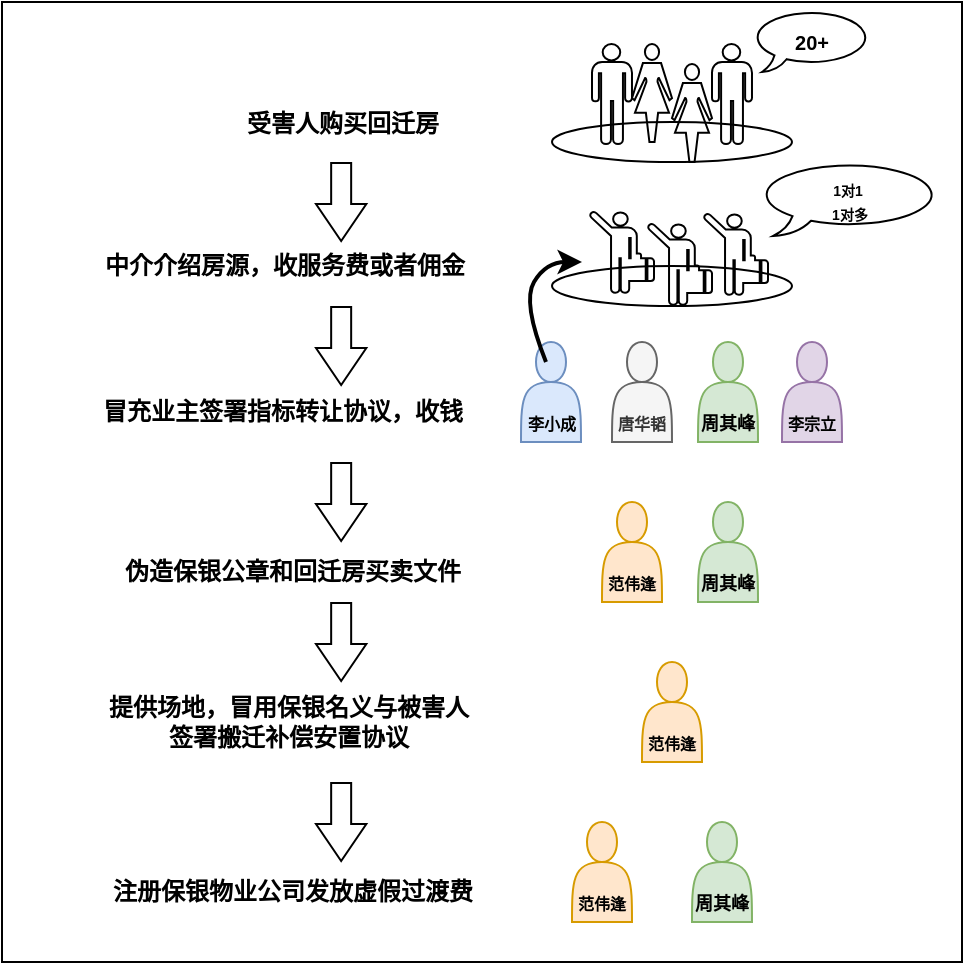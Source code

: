 <mxfile version="20.8.5" type="github">
  <diagram id="nMY7_8F1BtrzsAjcgdW9" name="第 1 页">
    <mxGraphModel dx="875" dy="435" grid="1" gridSize="10" guides="1" tooltips="1" connect="1" arrows="1" fold="1" page="1" pageScale="1" pageWidth="827" pageHeight="1169" math="0" shadow="0">
      <root>
        <mxCell id="0" />
        <mxCell id="1" parent="0" />
        <mxCell id="qC7QsjY16g4wpngSqHru-120" value="" style="whiteSpace=wrap;html=1;aspect=fixed;strokeColor=default;fontSize=10;fillColor=none;" parent="1" vertex="1">
          <mxGeometry x="80" y="120" width="480" height="480" as="geometry" />
        </mxCell>
        <mxCell id="qC7QsjY16g4wpngSqHru-4" value="" style="ellipse;whiteSpace=wrap;html=1;" parent="1" vertex="1">
          <mxGeometry x="355" y="180" width="120" height="20" as="geometry" />
        </mxCell>
        <mxCell id="qC7QsjY16g4wpngSqHru-18" value="&lt;b&gt;受害人&lt;/b&gt;&lt;b style=&quot;border-color: var(--border-color);&quot;&gt;购买回迁房&lt;/b&gt;&lt;b&gt;&lt;br&gt;&lt;/b&gt;" style="text;html=1;align=center;verticalAlign=middle;resizable=0;points=[];autosize=1;strokeColor=none;fillColor=none;" parent="1" vertex="1">
          <mxGeometry x="190" y="165.5" width="120" height="30" as="geometry" />
        </mxCell>
        <mxCell id="qC7QsjY16g4wpngSqHru-20" value="&lt;b&gt;中介介绍房源，收服务费或者佣金&lt;/b&gt;" style="text;html=1;align=center;verticalAlign=middle;resizable=0;points=[];autosize=1;strokeColor=none;fillColor=none;" parent="1" vertex="1">
          <mxGeometry x="121" y="237" width="200" height="30" as="geometry" />
        </mxCell>
        <mxCell id="qC7QsjY16g4wpngSqHru-43" value="" style="shape=mxgraph.signs.people.man_1;html=1;pointerEvents=1;fillColor=none;strokeColor=default;verticalLabelPosition=bottom;verticalAlign=top;align=center;sketch=0;" parent="1" vertex="1">
          <mxGeometry x="375" y="141" width="20" height="50" as="geometry" />
        </mxCell>
        <mxCell id="qC7QsjY16g4wpngSqHru-44" value="" style="shape=mxgraph.signs.people.woman_2;html=1;pointerEvents=1;fillColor=none;strokeColor=default;verticalLabelPosition=bottom;verticalAlign=top;align=center;sketch=0;" parent="1" vertex="1">
          <mxGeometry x="395" y="141" width="20" height="49" as="geometry" />
        </mxCell>
        <mxCell id="qC7QsjY16g4wpngSqHru-46" value="" style="shape=mxgraph.signs.people.woman_2;html=1;pointerEvents=1;fillColor=none;strokeColor=default;verticalLabelPosition=bottom;verticalAlign=top;align=center;sketch=0;" parent="1" vertex="1">
          <mxGeometry x="415" y="151" width="20" height="49" as="geometry" />
        </mxCell>
        <mxCell id="qC7QsjY16g4wpngSqHru-47" value="" style="shape=mxgraph.signs.people.man_1;html=1;pointerEvents=1;fillColor=none;strokeColor=default;verticalLabelPosition=bottom;verticalAlign=top;align=center;sketch=0;" parent="1" vertex="1">
          <mxGeometry x="435" y="141" width="20" height="50" as="geometry" />
        </mxCell>
        <mxCell id="qC7QsjY16g4wpngSqHru-49" value="&lt;b&gt;&lt;br&gt;&lt;br&gt;&lt;font style=&quot;font-size: 8px;&quot;&gt;李小成&lt;/font&gt;&lt;/b&gt;" style="shape=actor;whiteSpace=wrap;html=1;fillColor=#dae8fc;strokeColor=#6c8ebf;" parent="1" vertex="1">
          <mxGeometry x="339.5" y="290" width="30" height="50" as="geometry" />
        </mxCell>
        <mxCell id="qC7QsjY16g4wpngSqHru-59" value="&lt;font style=&quot;font-size: 9px;&quot;&gt;&lt;b&gt;&lt;br&gt;&lt;br&gt;周其峰&lt;/b&gt;&lt;/font&gt;" style="shape=actor;whiteSpace=wrap;html=1;fillColor=#d5e8d4;strokeColor=#82b366;" parent="1" vertex="1">
          <mxGeometry x="428" y="290" width="30" height="50" as="geometry" />
        </mxCell>
        <mxCell id="qC7QsjY16g4wpngSqHru-79" value="" style="ellipse;whiteSpace=wrap;html=1;" parent="1" vertex="1">
          <mxGeometry x="355" y="252" width="120" height="20" as="geometry" />
        </mxCell>
        <mxCell id="qC7QsjY16g4wpngSqHru-60" value="&lt;b&gt;&lt;br&gt;&lt;br&gt;&lt;font style=&quot;font-size: 8px;&quot;&gt;李宗立&lt;/font&gt;&lt;/b&gt;" style="shape=actor;whiteSpace=wrap;html=1;fillColor=#e1d5e7;strokeColor=#9673a6;" parent="1" vertex="1">
          <mxGeometry x="470" y="290" width="30" height="50" as="geometry" />
        </mxCell>
        <mxCell id="qC7QsjY16g4wpngSqHru-61" value="&lt;b&gt;&lt;br&gt;&lt;br&gt;&lt;font style=&quot;font-size: 8px;&quot;&gt;范伟逢&lt;/font&gt;&lt;/b&gt;" style="shape=actor;whiteSpace=wrap;html=1;fillColor=#ffe6cc;strokeColor=#d79b00;" parent="1" vertex="1">
          <mxGeometry x="380" y="370" width="30" height="50" as="geometry" />
        </mxCell>
        <mxCell id="qC7QsjY16g4wpngSqHru-40" value="" style="shape=mxgraph.signs.travel.arriving_flights;html=1;pointerEvents=1;fillColor=none;strokeColor=default;verticalLabelPosition=bottom;verticalAlign=top;align=center;sketch=0;" parent="1" vertex="1">
          <mxGeometry x="373" y="224" width="33" height="42" as="geometry" />
        </mxCell>
        <mxCell id="qC7QsjY16g4wpngSqHru-81" value="" style="shape=mxgraph.signs.travel.arriving_flights;html=1;pointerEvents=1;fillColor=none;strokeColor=default;verticalLabelPosition=bottom;verticalAlign=top;align=center;sketch=0;" parent="1" vertex="1">
          <mxGeometry x="402" y="230" width="33" height="42" as="geometry" />
        </mxCell>
        <mxCell id="qC7QsjY16g4wpngSqHru-82" value="" style="shape=mxgraph.signs.travel.arriving_flights;html=1;pointerEvents=1;fillColor=none;strokeColor=default;verticalLabelPosition=bottom;verticalAlign=top;align=center;sketch=0;" parent="1" vertex="1">
          <mxGeometry x="430" y="225" width="33" height="42" as="geometry" />
        </mxCell>
        <mxCell id="qC7QsjY16g4wpngSqHru-102" value="&lt;b&gt;冒充业主签署指标转让协议，收钱&lt;/b&gt;" style="text;html=1;align=center;verticalAlign=middle;resizable=0;points=[];autosize=1;strokeColor=none;fillColor=none;" parent="1" vertex="1">
          <mxGeometry x="120" y="310" width="200" height="30" as="geometry" />
        </mxCell>
        <mxCell id="qC7QsjY16g4wpngSqHru-103" value="&lt;b&gt;&lt;br&gt;&lt;br&gt;&lt;font style=&quot;font-size: 8px;&quot;&gt;唐华韬&lt;/font&gt;&lt;/b&gt;" style="shape=actor;whiteSpace=wrap;html=1;fillColor=#f5f5f5;strokeColor=#666666;fontColor=#333333;" parent="1" vertex="1">
          <mxGeometry x="385" y="290" width="30" height="50" as="geometry" />
        </mxCell>
        <mxCell id="qC7QsjY16g4wpngSqHru-105" value="&lt;b&gt;提供场地，冒用保银名义与被害人&lt;br&gt;签署搬迁补偿安置协议&lt;/b&gt;" style="text;html=1;align=center;verticalAlign=middle;resizable=0;points=[];autosize=1;strokeColor=none;fillColor=none;" parent="1" vertex="1">
          <mxGeometry x="123" y="460" width="200" height="40" as="geometry" />
        </mxCell>
        <mxCell id="qC7QsjY16g4wpngSqHru-106" value="&lt;b&gt;伪造保银公章和回迁房买卖文件&lt;/b&gt;" style="text;html=1;align=center;verticalAlign=middle;resizable=0;points=[];autosize=1;strokeColor=none;fillColor=none;" parent="1" vertex="1">
          <mxGeometry x="130" y="390" width="190" height="30" as="geometry" />
        </mxCell>
        <mxCell id="qC7QsjY16g4wpngSqHru-107" value="&lt;font style=&quot;font-size: 9px;&quot;&gt;&lt;b&gt;&lt;br&gt;&lt;br&gt;周其峰&lt;/b&gt;&lt;/font&gt;" style="shape=actor;whiteSpace=wrap;html=1;fillColor=#d5e8d4;strokeColor=#82b366;" parent="1" vertex="1">
          <mxGeometry x="428" y="370" width="30" height="50" as="geometry" />
        </mxCell>
        <mxCell id="qC7QsjY16g4wpngSqHru-108" value="&lt;b&gt;&lt;br&gt;&lt;br&gt;&lt;font style=&quot;font-size: 8px;&quot;&gt;范伟逢&lt;/font&gt;&lt;/b&gt;" style="shape=actor;whiteSpace=wrap;html=1;fillColor=#ffe6cc;strokeColor=#d79b00;" parent="1" vertex="1">
          <mxGeometry x="400" y="450" width="30" height="50" as="geometry" />
        </mxCell>
        <mxCell id="qC7QsjY16g4wpngSqHru-110" value="" style="shape=flexArrow;endArrow=classic;html=1;rounded=0;fontSize=10;endWidth=14.167;endSize=5.833;" parent="1" edge="1">
          <mxGeometry width="50" height="50" relative="1" as="geometry">
            <mxPoint x="249.58" y="200" as="sourcePoint" />
            <mxPoint x="249.58" y="240" as="targetPoint" />
          </mxGeometry>
        </mxCell>
        <mxCell id="qC7QsjY16g4wpngSqHru-111" value="&lt;b&gt;注册保银物业公司发放虚假过渡费&lt;/b&gt;" style="text;html=1;align=center;verticalAlign=middle;resizable=0;points=[];autosize=1;strokeColor=none;fillColor=none;" parent="1" vertex="1">
          <mxGeometry x="125" y="550" width="200" height="30" as="geometry" />
        </mxCell>
        <mxCell id="qC7QsjY16g4wpngSqHru-112" value="&lt;b&gt;&lt;br&gt;&lt;br&gt;&lt;font style=&quot;font-size: 8px;&quot;&gt;范伟逢&lt;/font&gt;&lt;/b&gt;" style="shape=actor;whiteSpace=wrap;html=1;fillColor=#ffe6cc;strokeColor=#d79b00;" parent="1" vertex="1">
          <mxGeometry x="365" y="530" width="30" height="50" as="geometry" />
        </mxCell>
        <mxCell id="qC7QsjY16g4wpngSqHru-113" value="&lt;font style=&quot;font-size: 9px;&quot;&gt;&lt;b&gt;&lt;br&gt;&lt;br&gt;周其峰&lt;/b&gt;&lt;/font&gt;" style="shape=actor;whiteSpace=wrap;html=1;fillColor=#d5e8d4;strokeColor=#82b366;" parent="1" vertex="1">
          <mxGeometry x="425" y="530" width="30" height="50" as="geometry" />
        </mxCell>
        <mxCell id="qC7QsjY16g4wpngSqHru-114" value="" style="shape=flexArrow;endArrow=classic;html=1;rounded=0;fontSize=10;endWidth=14.167;endSize=5.833;" parent="1" edge="1">
          <mxGeometry width="50" height="50" relative="1" as="geometry">
            <mxPoint x="249.58" y="272" as="sourcePoint" />
            <mxPoint x="249.58" y="312" as="targetPoint" />
          </mxGeometry>
        </mxCell>
        <mxCell id="qC7QsjY16g4wpngSqHru-115" value="" style="shape=flexArrow;endArrow=classic;html=1;rounded=0;fontSize=10;endWidth=14.167;endSize=5.833;" parent="1" edge="1">
          <mxGeometry width="50" height="50" relative="1" as="geometry">
            <mxPoint x="249.58" y="350" as="sourcePoint" />
            <mxPoint x="249.58" y="390" as="targetPoint" />
          </mxGeometry>
        </mxCell>
        <mxCell id="qC7QsjY16g4wpngSqHru-116" value="" style="shape=flexArrow;endArrow=classic;html=1;rounded=0;fontSize=10;endWidth=14.167;endSize=5.833;" parent="1" edge="1">
          <mxGeometry width="50" height="50" relative="1" as="geometry">
            <mxPoint x="249.58" y="420" as="sourcePoint" />
            <mxPoint x="249.58" y="460" as="targetPoint" />
          </mxGeometry>
        </mxCell>
        <mxCell id="qC7QsjY16g4wpngSqHru-117" value="" style="shape=flexArrow;endArrow=classic;html=1;rounded=0;fontSize=10;endWidth=14.167;endSize=5.833;" parent="1" edge="1">
          <mxGeometry width="50" height="50" relative="1" as="geometry">
            <mxPoint x="249.58" y="510" as="sourcePoint" />
            <mxPoint x="249.58" y="550" as="targetPoint" />
          </mxGeometry>
        </mxCell>
        <mxCell id="5yCmDJtd9Wti_51StDvj-2" value="&lt;b&gt;20+&lt;/b&gt;" style="whiteSpace=wrap;html=1;shape=mxgraph.basic.oval_callout;strokeColor=default;fontSize=10;fillColor=none;" vertex="1" parent="1">
          <mxGeometry x="455" y="124" width="60" height="31" as="geometry" />
        </mxCell>
        <mxCell id="5yCmDJtd9Wti_51StDvj-3" value="&lt;b&gt;&lt;font style=&quot;font-size: 7px;&quot;&gt;1对1&amp;nbsp;&lt;br&gt;1对多&lt;br&gt;&lt;/font&gt;&lt;/b&gt;" style="whiteSpace=wrap;html=1;shape=mxgraph.basic.oval_callout;strokeColor=default;fontSize=10;fillColor=none;" vertex="1" parent="1">
          <mxGeometry x="458" y="200" width="92" height="37" as="geometry" />
        </mxCell>
        <mxCell id="5yCmDJtd9Wti_51StDvj-10" value="" style="curved=1;endArrow=classic;html=1;rounded=0;fontSize=7;strokeWidth=2;" edge="1" parent="1">
          <mxGeometry width="50" height="50" relative="1" as="geometry">
            <mxPoint x="352" y="300" as="sourcePoint" />
            <mxPoint x="370" y="250" as="targetPoint" />
            <Array as="points">
              <mxPoint x="340" y="270" />
              <mxPoint x="352" y="250" />
            </Array>
          </mxGeometry>
        </mxCell>
      </root>
    </mxGraphModel>
  </diagram>
</mxfile>
